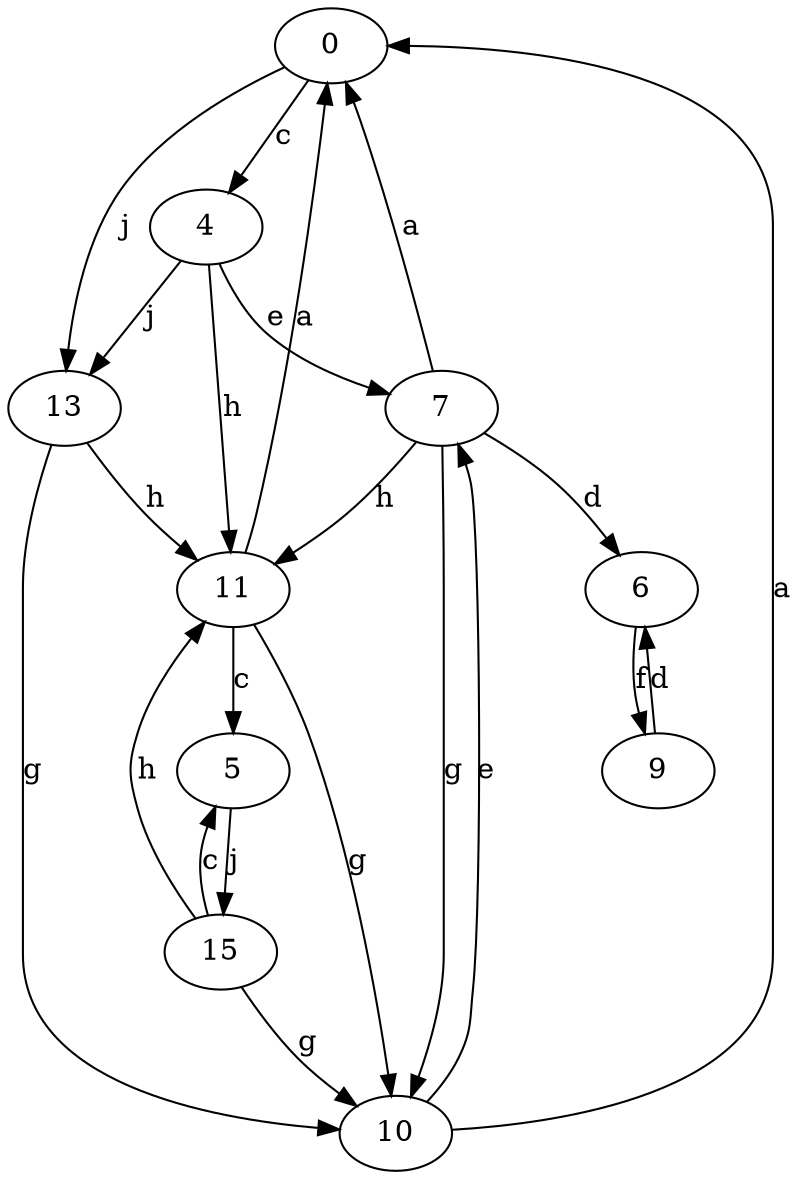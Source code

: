 strict digraph  {
0;
4;
5;
6;
7;
9;
10;
11;
13;
15;
0 -> 4  [label=c];
0 -> 13  [label=j];
4 -> 7  [label=e];
4 -> 11  [label=h];
4 -> 13  [label=j];
5 -> 15  [label=j];
6 -> 9  [label=f];
7 -> 0  [label=a];
7 -> 6  [label=d];
7 -> 10  [label=g];
7 -> 11  [label=h];
9 -> 6  [label=d];
10 -> 0  [label=a];
10 -> 7  [label=e];
11 -> 0  [label=a];
11 -> 5  [label=c];
11 -> 10  [label=g];
13 -> 10  [label=g];
13 -> 11  [label=h];
15 -> 5  [label=c];
15 -> 10  [label=g];
15 -> 11  [label=h];
}
